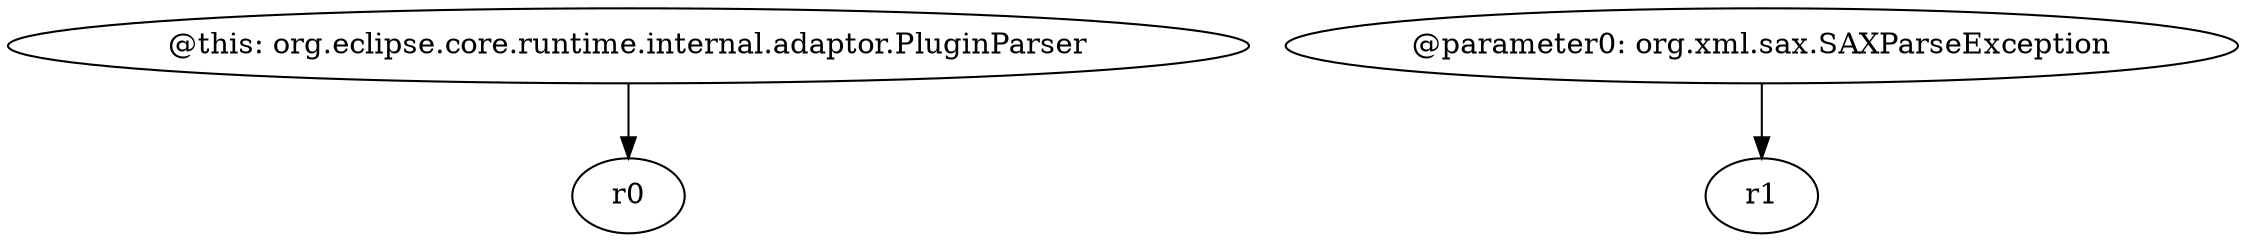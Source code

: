 digraph g {
0[label="@this: org.eclipse.core.runtime.internal.adaptor.PluginParser"]
1[label="r0"]
0->1[label=""]
2[label="@parameter0: org.xml.sax.SAXParseException"]
3[label="r1"]
2->3[label=""]
}
